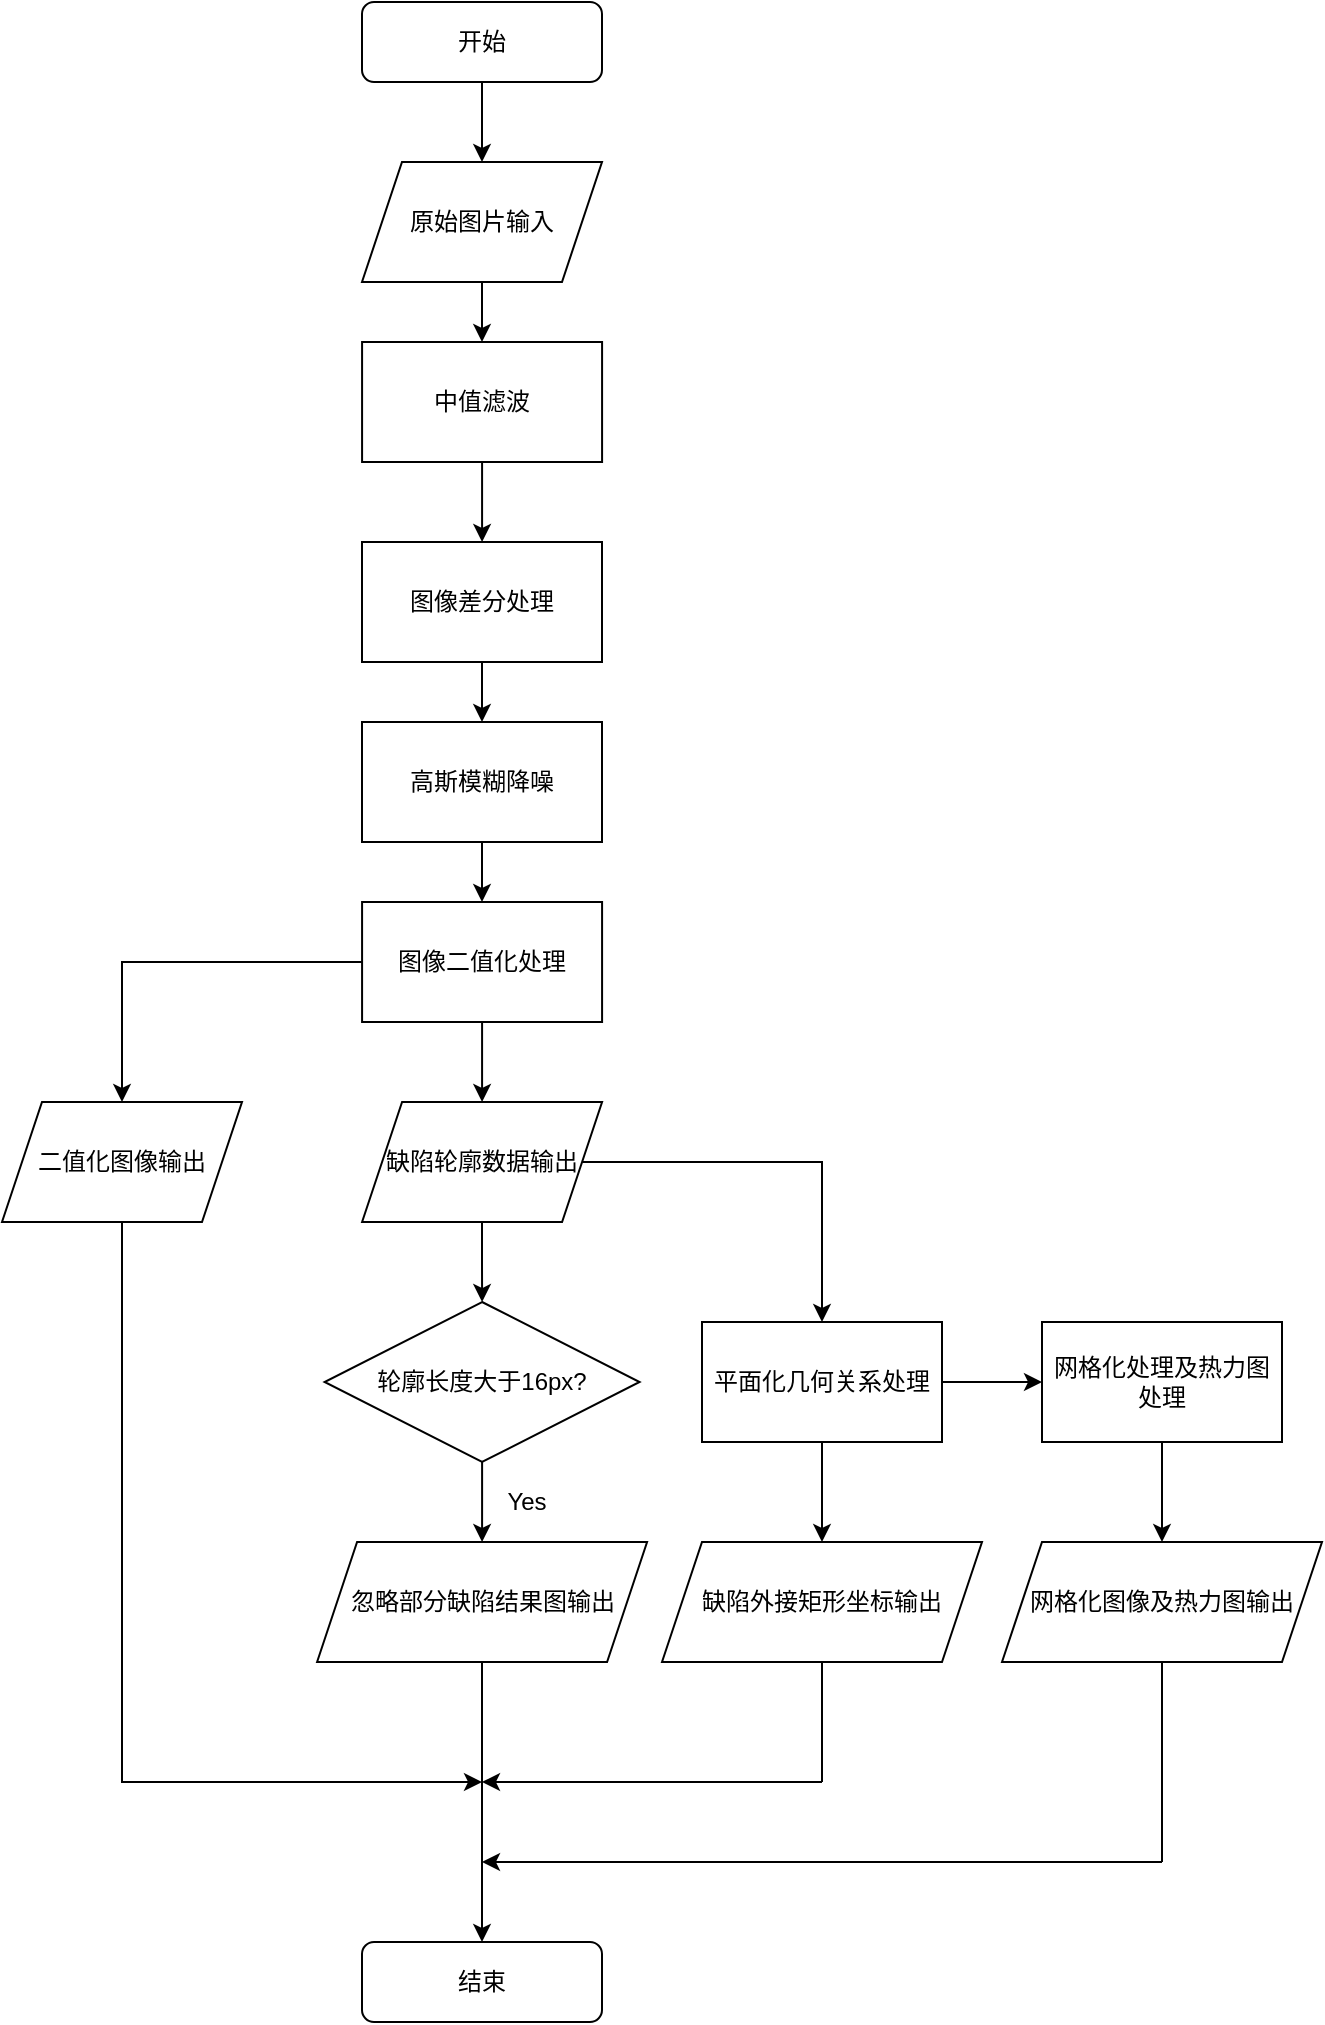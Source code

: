 <mxfile version="16.5.1" type="device"><diagram id="C5RBs43oDa-KdzZeNtuy" name="Page-1"><mxGraphModel dx="1021" dy="651" grid="1" gridSize="10" guides="1" tooltips="1" connect="1" arrows="1" fold="1" page="1" pageScale="1" pageWidth="827" pageHeight="1169" math="0" shadow="0"><root><mxCell id="WIyWlLk6GJQsqaUBKTNV-0"/><mxCell id="WIyWlLk6GJQsqaUBKTNV-1" parent="WIyWlLk6GJQsqaUBKTNV-0"/><mxCell id="y7dBRA17kBPJLCj8g6bf-1" value="" style="edgeStyle=orthogonalEdgeStyle;rounded=0;orthogonalLoop=1;jettySize=auto;html=1;" parent="WIyWlLk6GJQsqaUBKTNV-1" source="WIyWlLk6GJQsqaUBKTNV-3" target="y7dBRA17kBPJLCj8g6bf-0" edge="1"><mxGeometry relative="1" as="geometry"/></mxCell><mxCell id="WIyWlLk6GJQsqaUBKTNV-3" value="开始" style="rounded=1;whiteSpace=wrap;html=1;fontSize=12;glass=0;strokeWidth=1;shadow=0;" parent="WIyWlLk6GJQsqaUBKTNV-1" vertex="1"><mxGeometry x="264" y="70" width="120" height="40" as="geometry"/></mxCell><mxCell id="y7dBRA17kBPJLCj8g6bf-3" value="" style="edgeStyle=orthogonalEdgeStyle;rounded=0;orthogonalLoop=1;jettySize=auto;html=1;" parent="WIyWlLk6GJQsqaUBKTNV-1" source="y7dBRA17kBPJLCj8g6bf-0" target="y7dBRA17kBPJLCj8g6bf-2" edge="1"><mxGeometry relative="1" as="geometry"/></mxCell><mxCell id="y7dBRA17kBPJLCj8g6bf-0" value="原始图片输入" style="shape=parallelogram;perimeter=parallelogramPerimeter;whiteSpace=wrap;html=1;fixedSize=1;" parent="WIyWlLk6GJQsqaUBKTNV-1" vertex="1"><mxGeometry x="264" y="150" width="120" height="60" as="geometry"/></mxCell><mxCell id="y7dBRA17kBPJLCj8g6bf-5" value="" style="edgeStyle=orthogonalEdgeStyle;rounded=0;orthogonalLoop=1;jettySize=auto;html=1;" parent="WIyWlLk6GJQsqaUBKTNV-1" source="y7dBRA17kBPJLCj8g6bf-2" target="y7dBRA17kBPJLCj8g6bf-4" edge="1"><mxGeometry relative="1" as="geometry"/></mxCell><mxCell id="y7dBRA17kBPJLCj8g6bf-2" value="中值滤波" style="rounded=0;whiteSpace=wrap;html=1;" parent="WIyWlLk6GJQsqaUBKTNV-1" vertex="1"><mxGeometry x="264.04" y="240" width="120" height="60" as="geometry"/></mxCell><mxCell id="URnB-zF9Q2PpA-JKEaxZ-1" value="" style="edgeStyle=orthogonalEdgeStyle;rounded=0;orthogonalLoop=1;jettySize=auto;html=1;" parent="WIyWlLk6GJQsqaUBKTNV-1" source="y7dBRA17kBPJLCj8g6bf-4" target="URnB-zF9Q2PpA-JKEaxZ-0" edge="1"><mxGeometry relative="1" as="geometry"/></mxCell><mxCell id="y7dBRA17kBPJLCj8g6bf-4" value="图像差分处理" style="rounded=0;whiteSpace=wrap;html=1;" parent="WIyWlLk6GJQsqaUBKTNV-1" vertex="1"><mxGeometry x="264" y="340" width="120" height="60" as="geometry"/></mxCell><mxCell id="y7dBRA17kBPJLCj8g6bf-9" value="" style="edgeStyle=orthogonalEdgeStyle;rounded=0;orthogonalLoop=1;jettySize=auto;html=1;" parent="WIyWlLk6GJQsqaUBKTNV-1" source="y7dBRA17kBPJLCj8g6bf-6" target="y7dBRA17kBPJLCj8g6bf-8" edge="1"><mxGeometry relative="1" as="geometry"/></mxCell><mxCell id="y7dBRA17kBPJLCj8g6bf-23" style="edgeStyle=orthogonalEdgeStyle;rounded=0;orthogonalLoop=1;jettySize=auto;html=1;entryX=0.5;entryY=0;entryDx=0;entryDy=0;" parent="WIyWlLk6GJQsqaUBKTNV-1" source="y7dBRA17kBPJLCj8g6bf-6" target="y7dBRA17kBPJLCj8g6bf-10" edge="1"><mxGeometry relative="1" as="geometry"/></mxCell><mxCell id="y7dBRA17kBPJLCj8g6bf-6" value="图像二值化处理" style="rounded=0;whiteSpace=wrap;html=1;" parent="WIyWlLk6GJQsqaUBKTNV-1" vertex="1"><mxGeometry x="264.04" y="520" width="120" height="60" as="geometry"/></mxCell><mxCell id="y7dBRA17kBPJLCj8g6bf-16" value="" style="edgeStyle=orthogonalEdgeStyle;rounded=0;orthogonalLoop=1;jettySize=auto;html=1;" parent="WIyWlLk6GJQsqaUBKTNV-1" source="y7dBRA17kBPJLCj8g6bf-8" target="y7dBRA17kBPJLCj8g6bf-15" edge="1"><mxGeometry relative="1" as="geometry"/></mxCell><mxCell id="y7dBRA17kBPJLCj8g6bf-22" style="edgeStyle=orthogonalEdgeStyle;rounded=0;orthogonalLoop=1;jettySize=auto;html=1;entryX=0.5;entryY=0;entryDx=0;entryDy=0;" parent="WIyWlLk6GJQsqaUBKTNV-1" source="y7dBRA17kBPJLCj8g6bf-8" target="y7dBRA17kBPJLCj8g6bf-21" edge="1"><mxGeometry relative="1" as="geometry"/></mxCell><mxCell id="y7dBRA17kBPJLCj8g6bf-8" value="缺陷轮廓数据输出" style="shape=parallelogram;perimeter=parallelogramPerimeter;whiteSpace=wrap;html=1;fixedSize=1;" parent="WIyWlLk6GJQsqaUBKTNV-1" vertex="1"><mxGeometry x="264.04" y="620" width="120" height="60" as="geometry"/></mxCell><mxCell id="y7dBRA17kBPJLCj8g6bf-10" value="二值化图像输出" style="shape=parallelogram;perimeter=parallelogramPerimeter;whiteSpace=wrap;html=1;fixedSize=1;" parent="WIyWlLk6GJQsqaUBKTNV-1" vertex="1"><mxGeometry x="84.0" y="620" width="120" height="60" as="geometry"/></mxCell><mxCell id="y7dBRA17kBPJLCj8g6bf-13" value="结束" style="rounded=1;whiteSpace=wrap;html=1;fontSize=12;glass=0;strokeWidth=1;shadow=0;" parent="WIyWlLk6GJQsqaUBKTNV-1" vertex="1"><mxGeometry x="264" y="1040" width="120" height="40" as="geometry"/></mxCell><mxCell id="y7dBRA17kBPJLCj8g6bf-18" value="" style="edgeStyle=orthogonalEdgeStyle;rounded=0;orthogonalLoop=1;jettySize=auto;html=1;" parent="WIyWlLk6GJQsqaUBKTNV-1" source="y7dBRA17kBPJLCj8g6bf-15" edge="1"><mxGeometry relative="1" as="geometry"><mxPoint x="324.04" y="840" as="targetPoint"/></mxGeometry></mxCell><mxCell id="y7dBRA17kBPJLCj8g6bf-15" value="轮廓长度大于16px?" style="rhombus;whiteSpace=wrap;html=1;" parent="WIyWlLk6GJQsqaUBKTNV-1" vertex="1"><mxGeometry x="245.29" y="720" width="157.5" height="80" as="geometry"/></mxCell><mxCell id="y7dBRA17kBPJLCj8g6bf-19" value="Yes" style="text;html=1;align=center;verticalAlign=middle;resizable=0;points=[];autosize=1;strokeColor=none;fillColor=none;" parent="WIyWlLk6GJQsqaUBKTNV-1" vertex="1"><mxGeometry x="326.04" y="810" width="40" height="20" as="geometry"/></mxCell><mxCell id="y7dBRA17kBPJLCj8g6bf-27" style="edgeStyle=orthogonalEdgeStyle;rounded=0;orthogonalLoop=1;jettySize=auto;html=1;entryX=0.5;entryY=0;entryDx=0;entryDy=0;" parent="WIyWlLk6GJQsqaUBKTNV-1" source="y7dBRA17kBPJLCj8g6bf-20" target="y7dBRA17kBPJLCj8g6bf-13" edge="1"><mxGeometry relative="1" as="geometry"/></mxCell><mxCell id="y7dBRA17kBPJLCj8g6bf-20" value="忽略部分缺陷结果图输出" style="shape=parallelogram;perimeter=parallelogramPerimeter;whiteSpace=wrap;html=1;fixedSize=1;" parent="WIyWlLk6GJQsqaUBKTNV-1" vertex="1"><mxGeometry x="241.54" y="840" width="165" height="60" as="geometry"/></mxCell><mxCell id="y7dBRA17kBPJLCj8g6bf-26" value="" style="edgeStyle=orthogonalEdgeStyle;rounded=0;orthogonalLoop=1;jettySize=auto;html=1;" parent="WIyWlLk6GJQsqaUBKTNV-1" source="y7dBRA17kBPJLCj8g6bf-21" target="y7dBRA17kBPJLCj8g6bf-24" edge="1"><mxGeometry relative="1" as="geometry"/></mxCell><mxCell id="y5qp1w-1OAt_C_TidyOO-2" value="" style="edgeStyle=orthogonalEdgeStyle;rounded=0;orthogonalLoop=1;jettySize=auto;html=1;" edge="1" parent="WIyWlLk6GJQsqaUBKTNV-1" source="y7dBRA17kBPJLCj8g6bf-21" target="y5qp1w-1OAt_C_TidyOO-1"><mxGeometry relative="1" as="geometry"/></mxCell><mxCell id="y7dBRA17kBPJLCj8g6bf-21" value="平面化几何关系处理" style="rounded=0;whiteSpace=wrap;html=1;" parent="WIyWlLk6GJQsqaUBKTNV-1" vertex="1"><mxGeometry x="434" y="730" width="120" height="60" as="geometry"/></mxCell><mxCell id="y7dBRA17kBPJLCj8g6bf-24" value="缺陷外接矩形坐标输出" style="shape=parallelogram;perimeter=parallelogramPerimeter;whiteSpace=wrap;html=1;fixedSize=1;" parent="WIyWlLk6GJQsqaUBKTNV-1" vertex="1"><mxGeometry x="414" y="840" width="160" height="60" as="geometry"/></mxCell><mxCell id="y7dBRA17kBPJLCj8g6bf-32" value="" style="endArrow=classic;html=1;rounded=0;" parent="WIyWlLk6GJQsqaUBKTNV-1" edge="1"><mxGeometry width="50" height="50" relative="1" as="geometry"><mxPoint x="184" y="960" as="sourcePoint"/><mxPoint x="324" y="960" as="targetPoint"/></mxGeometry></mxCell><mxCell id="y7dBRA17kBPJLCj8g6bf-34" value="" style="endArrow=none;html=1;rounded=0;entryX=0.5;entryY=1;entryDx=0;entryDy=0;" parent="WIyWlLk6GJQsqaUBKTNV-1" target="y7dBRA17kBPJLCj8g6bf-10" edge="1"><mxGeometry width="50" height="50" relative="1" as="geometry"><mxPoint x="184" y="960" as="sourcePoint"/><mxPoint x="274" y="910" as="targetPoint"/><Array as="points"><mxPoint x="144" y="960"/></Array></mxGeometry></mxCell><mxCell id="y7dBRA17kBPJLCj8g6bf-35" value="" style="endArrow=none;html=1;rounded=0;entryX=0.5;entryY=1;entryDx=0;entryDy=0;" parent="WIyWlLk6GJQsqaUBKTNV-1" target="y7dBRA17kBPJLCj8g6bf-24" edge="1"><mxGeometry width="50" height="50" relative="1" as="geometry"><mxPoint x="494" y="960" as="sourcePoint"/><mxPoint x="274" y="840" as="targetPoint"/></mxGeometry></mxCell><mxCell id="URnB-zF9Q2PpA-JKEaxZ-2" value="" style="edgeStyle=orthogonalEdgeStyle;rounded=0;orthogonalLoop=1;jettySize=auto;html=1;" parent="WIyWlLk6GJQsqaUBKTNV-1" source="URnB-zF9Q2PpA-JKEaxZ-0" target="y7dBRA17kBPJLCj8g6bf-6" edge="1"><mxGeometry relative="1" as="geometry"/></mxCell><mxCell id="URnB-zF9Q2PpA-JKEaxZ-0" value="高斯模糊降噪" style="rounded=0;whiteSpace=wrap;html=1;" parent="WIyWlLk6GJQsqaUBKTNV-1" vertex="1"><mxGeometry x="264" y="430" width="120" height="60" as="geometry"/></mxCell><mxCell id="y5qp1w-1OAt_C_TidyOO-0" value="" style="endArrow=classic;html=1;rounded=0;" edge="1" parent="WIyWlLk6GJQsqaUBKTNV-1"><mxGeometry width="50" height="50" relative="1" as="geometry"><mxPoint x="494" y="960" as="sourcePoint"/><mxPoint x="324" y="960" as="targetPoint"/></mxGeometry></mxCell><mxCell id="y5qp1w-1OAt_C_TidyOO-4" value="" style="edgeStyle=orthogonalEdgeStyle;rounded=0;orthogonalLoop=1;jettySize=auto;html=1;" edge="1" parent="WIyWlLk6GJQsqaUBKTNV-1" source="y5qp1w-1OAt_C_TidyOO-1" target="y5qp1w-1OAt_C_TidyOO-3"><mxGeometry relative="1" as="geometry"/></mxCell><mxCell id="y5qp1w-1OAt_C_TidyOO-1" value="网格化处理及热力图处理" style="rounded=0;whiteSpace=wrap;html=1;" vertex="1" parent="WIyWlLk6GJQsqaUBKTNV-1"><mxGeometry x="604" y="730" width="120" height="60" as="geometry"/></mxCell><mxCell id="y5qp1w-1OAt_C_TidyOO-3" value="网格化图像及热力图输出" style="shape=parallelogram;perimeter=parallelogramPerimeter;whiteSpace=wrap;html=1;fixedSize=1;" vertex="1" parent="WIyWlLk6GJQsqaUBKTNV-1"><mxGeometry x="584" y="840" width="160" height="60" as="geometry"/></mxCell><mxCell id="y5qp1w-1OAt_C_TidyOO-5" value="" style="endArrow=classic;html=1;rounded=0;" edge="1" parent="WIyWlLk6GJQsqaUBKTNV-1"><mxGeometry width="50" height="50" relative="1" as="geometry"><mxPoint x="664" y="1000" as="sourcePoint"/><mxPoint x="324" y="1000" as="targetPoint"/></mxGeometry></mxCell><mxCell id="y5qp1w-1OAt_C_TidyOO-6" value="" style="endArrow=none;html=1;rounded=0;entryX=0.5;entryY=1;entryDx=0;entryDy=0;" edge="1" parent="WIyWlLk6GJQsqaUBKTNV-1" target="y5qp1w-1OAt_C_TidyOO-3"><mxGeometry width="50" height="50" relative="1" as="geometry"><mxPoint x="664" y="1000" as="sourcePoint"/><mxPoint x="504" y="840" as="targetPoint"/></mxGeometry></mxCell></root></mxGraphModel></diagram></mxfile>
